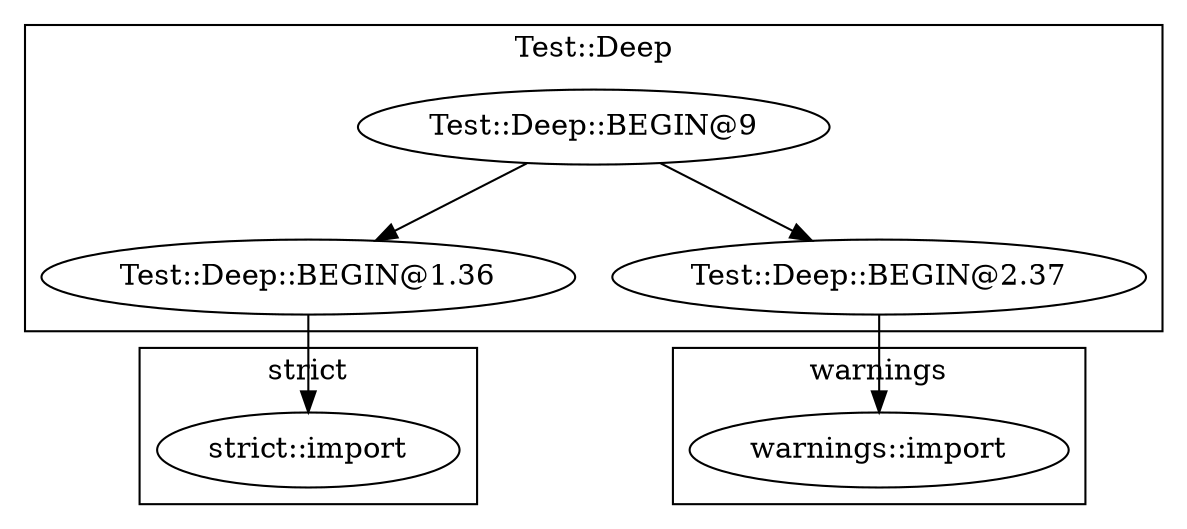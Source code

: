 digraph {
graph [overlap=false]
subgraph cluster_warnings {
	label="warnings";
	"warnings::import";
}
subgraph cluster_Test_Deep {
	label="Test::Deep";
	"Test::Deep::BEGIN@1.36";
	"Test::Deep::BEGIN@9";
	"Test::Deep::BEGIN@2.37";
}
subgraph cluster_strict {
	label="strict";
	"strict::import";
}
"Test::Deep::BEGIN@9" -> "Test::Deep::BEGIN@2.37";
"Test::Deep::BEGIN@2.37" -> "warnings::import";
"Test::Deep::BEGIN@1.36" -> "strict::import";
"Test::Deep::BEGIN@9" -> "Test::Deep::BEGIN@1.36";
}
